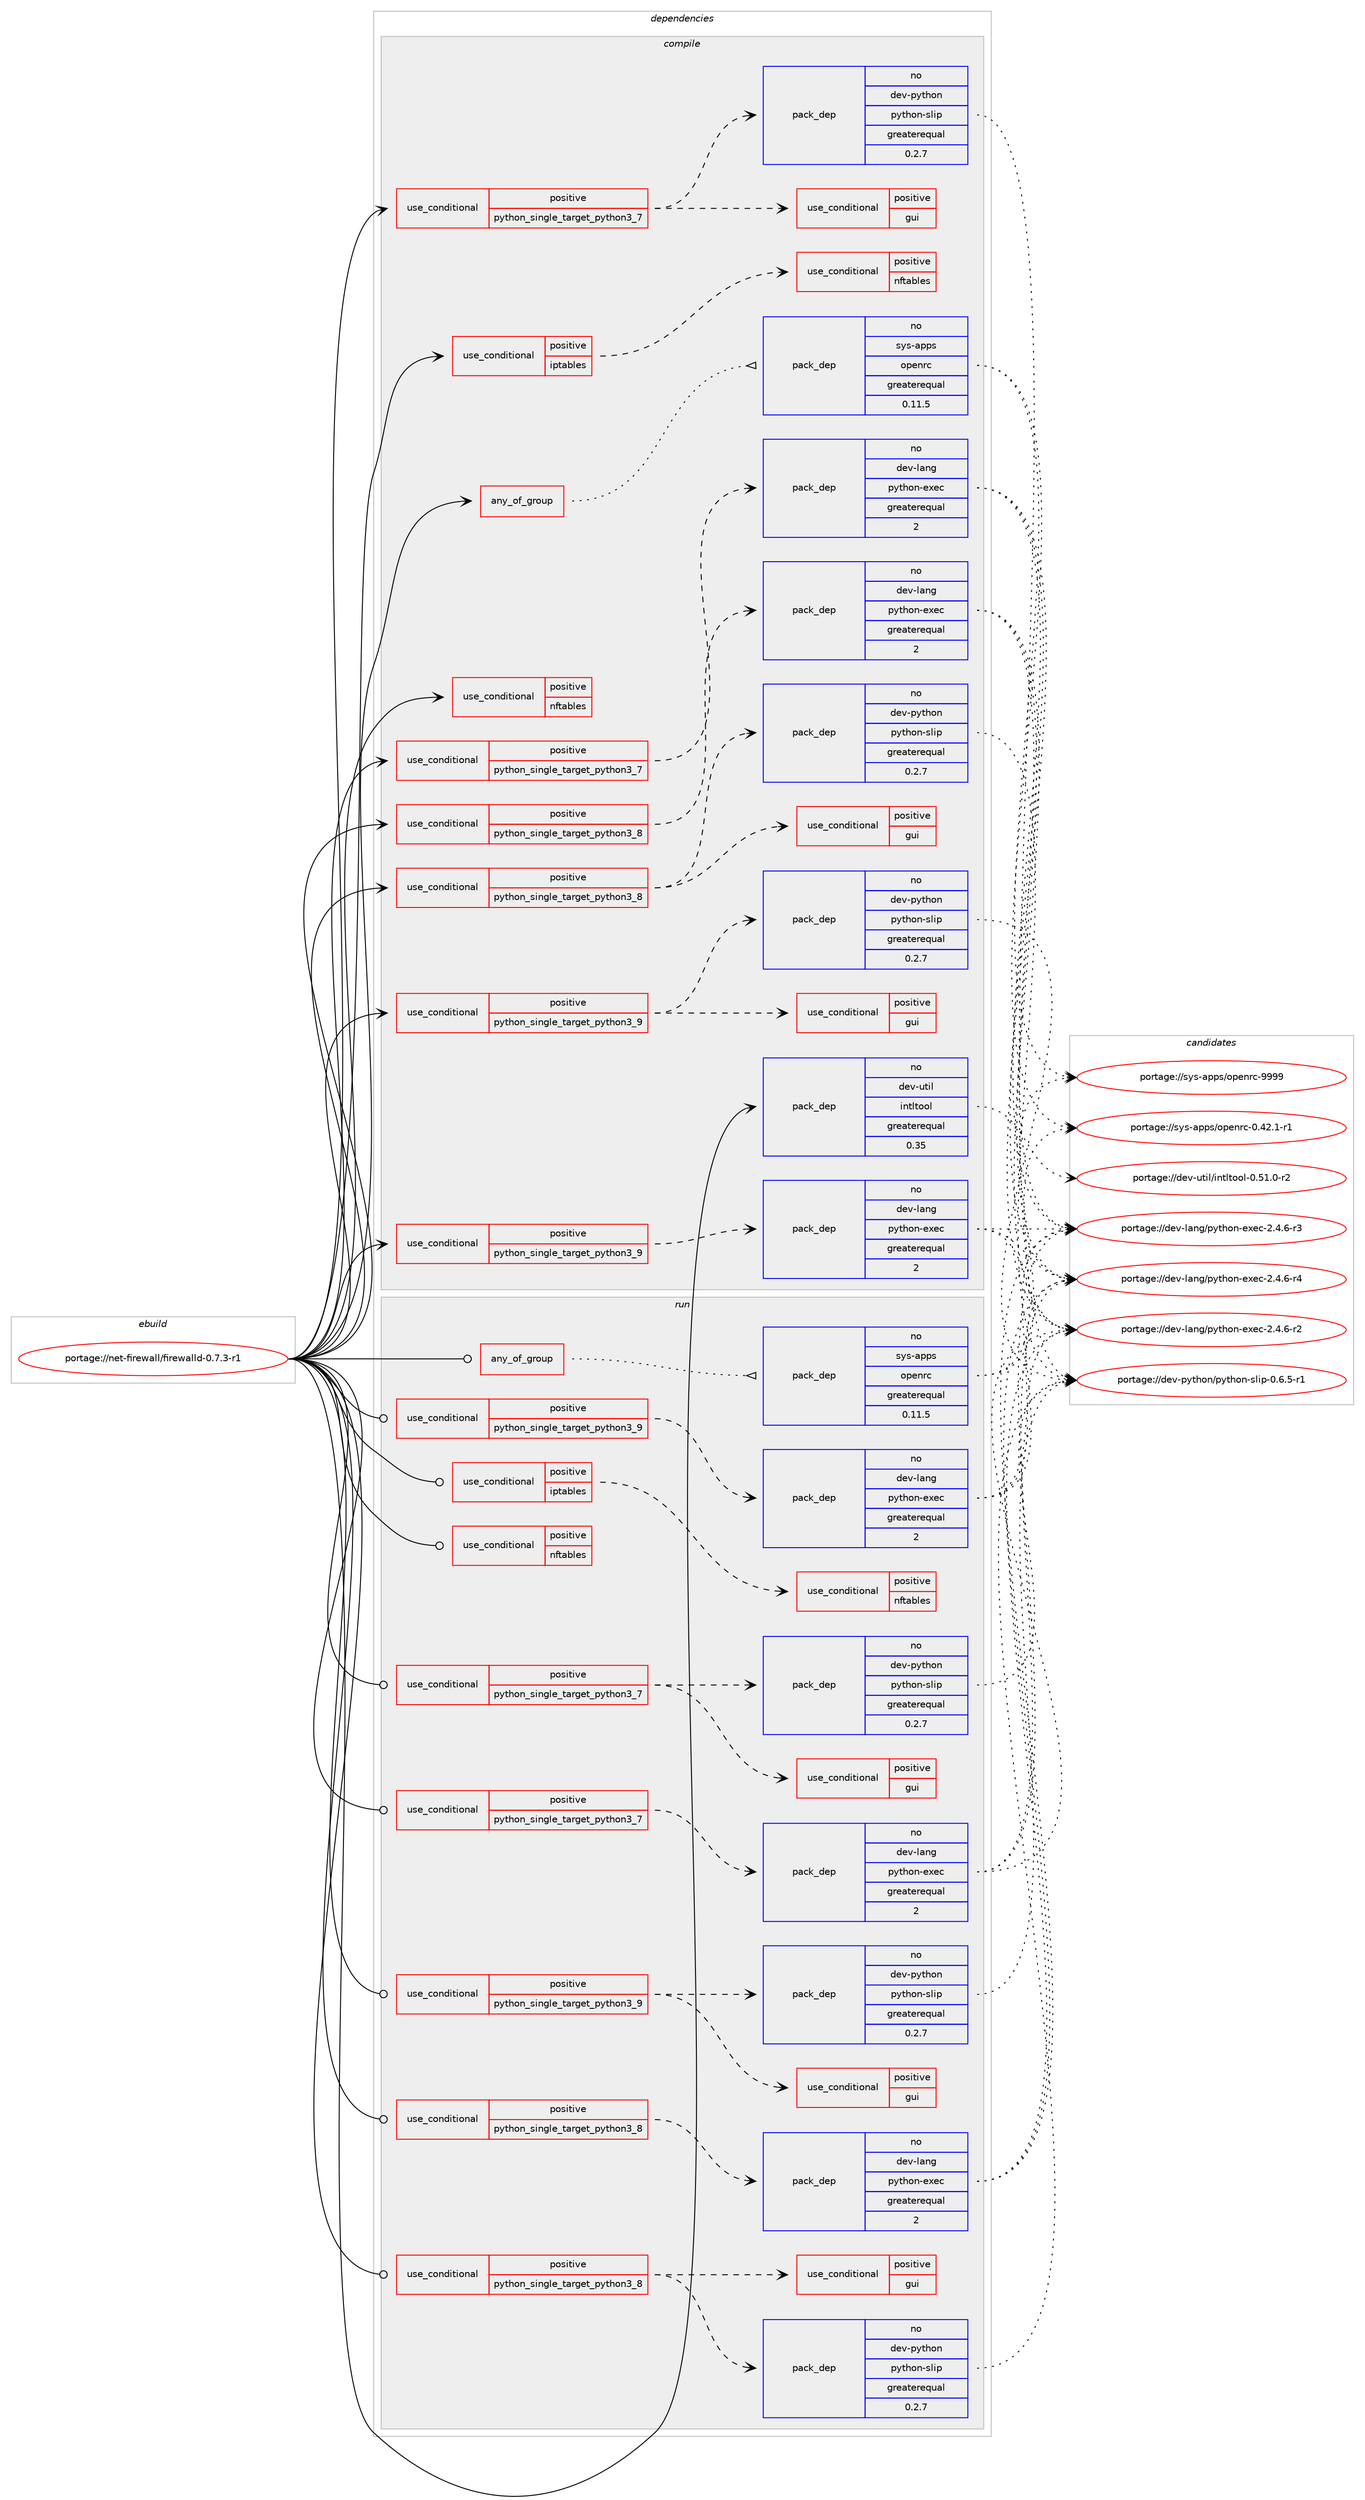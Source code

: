 digraph prolog {

# *************
# Graph options
# *************

newrank=true;
concentrate=true;
compound=true;
graph [rankdir=LR,fontname=Helvetica,fontsize=10,ranksep=1.5];#, ranksep=2.5, nodesep=0.2];
edge  [arrowhead=vee];
node  [fontname=Helvetica,fontsize=10];

# **********
# The ebuild
# **********

subgraph cluster_leftcol {
color=gray;
label=<<i>ebuild</i>>;
id [label="portage://net-firewall/firewalld-0.7.3-r1", color=red, width=4, href="../net-firewall/firewalld-0.7.3-r1.svg"];
}

# ****************
# The dependencies
# ****************

subgraph cluster_midcol {
color=gray;
label=<<i>dependencies</i>>;
subgraph cluster_compile {
fillcolor="#eeeeee";
style=filled;
label=<<i>compile</i>>;
subgraph any13 {
dependency610 [label=<<TABLE BORDER="0" CELLBORDER="1" CELLSPACING="0" CELLPADDING="4"><TR><TD CELLPADDING="10">any_of_group</TD></TR></TABLE>>, shape=none, color=red];subgraph pack145 {
dependency611 [label=<<TABLE BORDER="0" CELLBORDER="1" CELLSPACING="0" CELLPADDING="4" WIDTH="220"><TR><TD ROWSPAN="6" CELLPADDING="30">pack_dep</TD></TR><TR><TD WIDTH="110">no</TD></TR><TR><TD>sys-apps</TD></TR><TR><TD>openrc</TD></TR><TR><TD>greaterequal</TD></TR><TR><TD>0.11.5</TD></TR></TABLE>>, shape=none, color=blue];
}
dependency610:e -> dependency611:w [weight=20,style="dotted",arrowhead="oinv"];
# *** BEGIN UNKNOWN DEPENDENCY TYPE (TODO) ***
# dependency610 -> package_dependency(portage://net-firewall/firewalld-0.7.3-r1,install,no,sys-apps,systemd,none,[,,],[],[])
# *** END UNKNOWN DEPENDENCY TYPE (TODO) ***

}
id:e -> dependency610:w [weight=20,style="solid",arrowhead="vee"];
subgraph cond454 {
dependency612 [label=<<TABLE BORDER="0" CELLBORDER="1" CELLSPACING="0" CELLPADDING="4"><TR><TD ROWSPAN="3" CELLPADDING="10">use_conditional</TD></TR><TR><TD>positive</TD></TR><TR><TD>iptables</TD></TR></TABLE>>, shape=none, color=red];
# *** BEGIN UNKNOWN DEPENDENCY TYPE (TODO) ***
# dependency612 -> package_dependency(portage://net-firewall/firewalld-0.7.3-r1,install,no,net-firewall,iptables,none,[,,],[],[use(enable(ipv6),none)])
# *** END UNKNOWN DEPENDENCY TYPE (TODO) ***

# *** BEGIN UNKNOWN DEPENDENCY TYPE (TODO) ***
# dependency612 -> package_dependency(portage://net-firewall/firewalld-0.7.3-r1,install,no,net-firewall,ebtables,none,[,,],[],[])
# *** END UNKNOWN DEPENDENCY TYPE (TODO) ***

# *** BEGIN UNKNOWN DEPENDENCY TYPE (TODO) ***
# dependency612 -> package_dependency(portage://net-firewall/firewalld-0.7.3-r1,install,no,net-firewall,ipset,none,[,,],[],[])
# *** END UNKNOWN DEPENDENCY TYPE (TODO) ***

subgraph cond455 {
dependency613 [label=<<TABLE BORDER="0" CELLBORDER="1" CELLSPACING="0" CELLPADDING="4"><TR><TD ROWSPAN="3" CELLPADDING="10">use_conditional</TD></TR><TR><TD>positive</TD></TR><TR><TD>nftables</TD></TR></TABLE>>, shape=none, color=red];
# *** BEGIN UNKNOWN DEPENDENCY TYPE (TODO) ***
# dependency613 -> package_dependency(portage://net-firewall/firewalld-0.7.3-r1,install,no,net-firewall,nftables,none,[,,],[],[use(enable(xtables),positive)])
# *** END UNKNOWN DEPENDENCY TYPE (TODO) ***

}
dependency612:e -> dependency613:w [weight=20,style="dashed",arrowhead="vee"];
}
id:e -> dependency612:w [weight=20,style="solid",arrowhead="vee"];
subgraph cond456 {
dependency614 [label=<<TABLE BORDER="0" CELLBORDER="1" CELLSPACING="0" CELLPADDING="4"><TR><TD ROWSPAN="3" CELLPADDING="10">use_conditional</TD></TR><TR><TD>positive</TD></TR><TR><TD>nftables</TD></TR></TABLE>>, shape=none, color=red];
# *** BEGIN UNKNOWN DEPENDENCY TYPE (TODO) ***
# dependency614 -> package_dependency(portage://net-firewall/firewalld-0.7.3-r1,install,no,net-firewall,nftables,none,[,,],[],[])
# *** END UNKNOWN DEPENDENCY TYPE (TODO) ***

}
id:e -> dependency614:w [weight=20,style="solid",arrowhead="vee"];
subgraph cond457 {
dependency615 [label=<<TABLE BORDER="0" CELLBORDER="1" CELLSPACING="0" CELLPADDING="4"><TR><TD ROWSPAN="3" CELLPADDING="10">use_conditional</TD></TR><TR><TD>positive</TD></TR><TR><TD>python_single_target_python3_7</TD></TR></TABLE>>, shape=none, color=red];
# *** BEGIN UNKNOWN DEPENDENCY TYPE (TODO) ***
# dependency615 -> package_dependency(portage://net-firewall/firewalld-0.7.3-r1,install,no,dev-lang,python,none,[,,],[slot(3.7)],[])
# *** END UNKNOWN DEPENDENCY TYPE (TODO) ***

subgraph pack146 {
dependency616 [label=<<TABLE BORDER="0" CELLBORDER="1" CELLSPACING="0" CELLPADDING="4" WIDTH="220"><TR><TD ROWSPAN="6" CELLPADDING="30">pack_dep</TD></TR><TR><TD WIDTH="110">no</TD></TR><TR><TD>dev-lang</TD></TR><TR><TD>python-exec</TD></TR><TR><TD>greaterequal</TD></TR><TR><TD>2</TD></TR></TABLE>>, shape=none, color=blue];
}
dependency615:e -> dependency616:w [weight=20,style="dashed",arrowhead="vee"];
}
id:e -> dependency615:w [weight=20,style="solid",arrowhead="vee"];
subgraph cond458 {
dependency617 [label=<<TABLE BORDER="0" CELLBORDER="1" CELLSPACING="0" CELLPADDING="4"><TR><TD ROWSPAN="3" CELLPADDING="10">use_conditional</TD></TR><TR><TD>positive</TD></TR><TR><TD>python_single_target_python3_7</TD></TR></TABLE>>, shape=none, color=red];
# *** BEGIN UNKNOWN DEPENDENCY TYPE (TODO) ***
# dependency617 -> package_dependency(portage://net-firewall/firewalld-0.7.3-r1,install,no,dev-python,dbus-python,none,[,,],[],[use(enable(python_targets_python3_7),negative)])
# *** END UNKNOWN DEPENDENCY TYPE (TODO) ***

# *** BEGIN UNKNOWN DEPENDENCY TYPE (TODO) ***
# dependency617 -> package_dependency(portage://net-firewall/firewalld-0.7.3-r1,install,no,dev-python,decorator,none,[,,],[],[use(enable(python_targets_python3_7),negative)])
# *** END UNKNOWN DEPENDENCY TYPE (TODO) ***

subgraph pack147 {
dependency618 [label=<<TABLE BORDER="0" CELLBORDER="1" CELLSPACING="0" CELLPADDING="4" WIDTH="220"><TR><TD ROWSPAN="6" CELLPADDING="30">pack_dep</TD></TR><TR><TD WIDTH="110">no</TD></TR><TR><TD>dev-python</TD></TR><TR><TD>python-slip</TD></TR><TR><TD>greaterequal</TD></TR><TR><TD>0.2.7</TD></TR></TABLE>>, shape=none, color=blue];
}
dependency617:e -> dependency618:w [weight=20,style="dashed",arrowhead="vee"];
# *** BEGIN UNKNOWN DEPENDENCY TYPE (TODO) ***
# dependency617 -> package_dependency(portage://net-firewall/firewalld-0.7.3-r1,install,no,dev-python,pygobject,none,[,,],[slot(3)],[use(enable(python_targets_python3_7),negative)])
# *** END UNKNOWN DEPENDENCY TYPE (TODO) ***

subgraph cond459 {
dependency619 [label=<<TABLE BORDER="0" CELLBORDER="1" CELLSPACING="0" CELLPADDING="4"><TR><TD ROWSPAN="3" CELLPADDING="10">use_conditional</TD></TR><TR><TD>positive</TD></TR><TR><TD>gui</TD></TR></TABLE>>, shape=none, color=red];
# *** BEGIN UNKNOWN DEPENDENCY TYPE (TODO) ***
# dependency619 -> package_dependency(portage://net-firewall/firewalld-0.7.3-r1,install,no,x11-libs,gtk+,none,[,,],[slot(3)],[])
# *** END UNKNOWN DEPENDENCY TYPE (TODO) ***

# *** BEGIN UNKNOWN DEPENDENCY TYPE (TODO) ***
# dependency619 -> package_dependency(portage://net-firewall/firewalld-0.7.3-r1,install,no,dev-python,PyQt5,none,[,,],[],[use(enable(gui),none),use(enable(widgets),none),use(enable(python_targets_python3_7),negative)])
# *** END UNKNOWN DEPENDENCY TYPE (TODO) ***

}
dependency617:e -> dependency619:w [weight=20,style="dashed",arrowhead="vee"];
}
id:e -> dependency617:w [weight=20,style="solid",arrowhead="vee"];
subgraph cond460 {
dependency620 [label=<<TABLE BORDER="0" CELLBORDER="1" CELLSPACING="0" CELLPADDING="4"><TR><TD ROWSPAN="3" CELLPADDING="10">use_conditional</TD></TR><TR><TD>positive</TD></TR><TR><TD>python_single_target_python3_8</TD></TR></TABLE>>, shape=none, color=red];
# *** BEGIN UNKNOWN DEPENDENCY TYPE (TODO) ***
# dependency620 -> package_dependency(portage://net-firewall/firewalld-0.7.3-r1,install,no,dev-lang,python,none,[,,],[slot(3.8)],[])
# *** END UNKNOWN DEPENDENCY TYPE (TODO) ***

subgraph pack148 {
dependency621 [label=<<TABLE BORDER="0" CELLBORDER="1" CELLSPACING="0" CELLPADDING="4" WIDTH="220"><TR><TD ROWSPAN="6" CELLPADDING="30">pack_dep</TD></TR><TR><TD WIDTH="110">no</TD></TR><TR><TD>dev-lang</TD></TR><TR><TD>python-exec</TD></TR><TR><TD>greaterequal</TD></TR><TR><TD>2</TD></TR></TABLE>>, shape=none, color=blue];
}
dependency620:e -> dependency621:w [weight=20,style="dashed",arrowhead="vee"];
}
id:e -> dependency620:w [weight=20,style="solid",arrowhead="vee"];
subgraph cond461 {
dependency622 [label=<<TABLE BORDER="0" CELLBORDER="1" CELLSPACING="0" CELLPADDING="4"><TR><TD ROWSPAN="3" CELLPADDING="10">use_conditional</TD></TR><TR><TD>positive</TD></TR><TR><TD>python_single_target_python3_8</TD></TR></TABLE>>, shape=none, color=red];
# *** BEGIN UNKNOWN DEPENDENCY TYPE (TODO) ***
# dependency622 -> package_dependency(portage://net-firewall/firewalld-0.7.3-r1,install,no,dev-python,dbus-python,none,[,,],[],[use(enable(python_targets_python3_8),negative)])
# *** END UNKNOWN DEPENDENCY TYPE (TODO) ***

# *** BEGIN UNKNOWN DEPENDENCY TYPE (TODO) ***
# dependency622 -> package_dependency(portage://net-firewall/firewalld-0.7.3-r1,install,no,dev-python,decorator,none,[,,],[],[use(enable(python_targets_python3_8),negative)])
# *** END UNKNOWN DEPENDENCY TYPE (TODO) ***

subgraph pack149 {
dependency623 [label=<<TABLE BORDER="0" CELLBORDER="1" CELLSPACING="0" CELLPADDING="4" WIDTH="220"><TR><TD ROWSPAN="6" CELLPADDING="30">pack_dep</TD></TR><TR><TD WIDTH="110">no</TD></TR><TR><TD>dev-python</TD></TR><TR><TD>python-slip</TD></TR><TR><TD>greaterequal</TD></TR><TR><TD>0.2.7</TD></TR></TABLE>>, shape=none, color=blue];
}
dependency622:e -> dependency623:w [weight=20,style="dashed",arrowhead="vee"];
# *** BEGIN UNKNOWN DEPENDENCY TYPE (TODO) ***
# dependency622 -> package_dependency(portage://net-firewall/firewalld-0.7.3-r1,install,no,dev-python,pygobject,none,[,,],[slot(3)],[use(enable(python_targets_python3_8),negative)])
# *** END UNKNOWN DEPENDENCY TYPE (TODO) ***

subgraph cond462 {
dependency624 [label=<<TABLE BORDER="0" CELLBORDER="1" CELLSPACING="0" CELLPADDING="4"><TR><TD ROWSPAN="3" CELLPADDING="10">use_conditional</TD></TR><TR><TD>positive</TD></TR><TR><TD>gui</TD></TR></TABLE>>, shape=none, color=red];
# *** BEGIN UNKNOWN DEPENDENCY TYPE (TODO) ***
# dependency624 -> package_dependency(portage://net-firewall/firewalld-0.7.3-r1,install,no,x11-libs,gtk+,none,[,,],[slot(3)],[])
# *** END UNKNOWN DEPENDENCY TYPE (TODO) ***

# *** BEGIN UNKNOWN DEPENDENCY TYPE (TODO) ***
# dependency624 -> package_dependency(portage://net-firewall/firewalld-0.7.3-r1,install,no,dev-python,PyQt5,none,[,,],[],[use(enable(gui),none),use(enable(widgets),none),use(enable(python_targets_python3_8),negative)])
# *** END UNKNOWN DEPENDENCY TYPE (TODO) ***

}
dependency622:e -> dependency624:w [weight=20,style="dashed",arrowhead="vee"];
}
id:e -> dependency622:w [weight=20,style="solid",arrowhead="vee"];
subgraph cond463 {
dependency625 [label=<<TABLE BORDER="0" CELLBORDER="1" CELLSPACING="0" CELLPADDING="4"><TR><TD ROWSPAN="3" CELLPADDING="10">use_conditional</TD></TR><TR><TD>positive</TD></TR><TR><TD>python_single_target_python3_9</TD></TR></TABLE>>, shape=none, color=red];
# *** BEGIN UNKNOWN DEPENDENCY TYPE (TODO) ***
# dependency625 -> package_dependency(portage://net-firewall/firewalld-0.7.3-r1,install,no,dev-lang,python,none,[,,],[slot(3.9)],[])
# *** END UNKNOWN DEPENDENCY TYPE (TODO) ***

subgraph pack150 {
dependency626 [label=<<TABLE BORDER="0" CELLBORDER="1" CELLSPACING="0" CELLPADDING="4" WIDTH="220"><TR><TD ROWSPAN="6" CELLPADDING="30">pack_dep</TD></TR><TR><TD WIDTH="110">no</TD></TR><TR><TD>dev-lang</TD></TR><TR><TD>python-exec</TD></TR><TR><TD>greaterequal</TD></TR><TR><TD>2</TD></TR></TABLE>>, shape=none, color=blue];
}
dependency625:e -> dependency626:w [weight=20,style="dashed",arrowhead="vee"];
}
id:e -> dependency625:w [weight=20,style="solid",arrowhead="vee"];
subgraph cond464 {
dependency627 [label=<<TABLE BORDER="0" CELLBORDER="1" CELLSPACING="0" CELLPADDING="4"><TR><TD ROWSPAN="3" CELLPADDING="10">use_conditional</TD></TR><TR><TD>positive</TD></TR><TR><TD>python_single_target_python3_9</TD></TR></TABLE>>, shape=none, color=red];
# *** BEGIN UNKNOWN DEPENDENCY TYPE (TODO) ***
# dependency627 -> package_dependency(portage://net-firewall/firewalld-0.7.3-r1,install,no,dev-python,dbus-python,none,[,,],[],[use(enable(python_targets_python3_9),negative)])
# *** END UNKNOWN DEPENDENCY TYPE (TODO) ***

# *** BEGIN UNKNOWN DEPENDENCY TYPE (TODO) ***
# dependency627 -> package_dependency(portage://net-firewall/firewalld-0.7.3-r1,install,no,dev-python,decorator,none,[,,],[],[use(enable(python_targets_python3_9),negative)])
# *** END UNKNOWN DEPENDENCY TYPE (TODO) ***

subgraph pack151 {
dependency628 [label=<<TABLE BORDER="0" CELLBORDER="1" CELLSPACING="0" CELLPADDING="4" WIDTH="220"><TR><TD ROWSPAN="6" CELLPADDING="30">pack_dep</TD></TR><TR><TD WIDTH="110">no</TD></TR><TR><TD>dev-python</TD></TR><TR><TD>python-slip</TD></TR><TR><TD>greaterequal</TD></TR><TR><TD>0.2.7</TD></TR></TABLE>>, shape=none, color=blue];
}
dependency627:e -> dependency628:w [weight=20,style="dashed",arrowhead="vee"];
# *** BEGIN UNKNOWN DEPENDENCY TYPE (TODO) ***
# dependency627 -> package_dependency(portage://net-firewall/firewalld-0.7.3-r1,install,no,dev-python,pygobject,none,[,,],[slot(3)],[use(enable(python_targets_python3_9),negative)])
# *** END UNKNOWN DEPENDENCY TYPE (TODO) ***

subgraph cond465 {
dependency629 [label=<<TABLE BORDER="0" CELLBORDER="1" CELLSPACING="0" CELLPADDING="4"><TR><TD ROWSPAN="3" CELLPADDING="10">use_conditional</TD></TR><TR><TD>positive</TD></TR><TR><TD>gui</TD></TR></TABLE>>, shape=none, color=red];
# *** BEGIN UNKNOWN DEPENDENCY TYPE (TODO) ***
# dependency629 -> package_dependency(portage://net-firewall/firewalld-0.7.3-r1,install,no,x11-libs,gtk+,none,[,,],[slot(3)],[])
# *** END UNKNOWN DEPENDENCY TYPE (TODO) ***

# *** BEGIN UNKNOWN DEPENDENCY TYPE (TODO) ***
# dependency629 -> package_dependency(portage://net-firewall/firewalld-0.7.3-r1,install,no,dev-python,PyQt5,none,[,,],[],[use(enable(gui),none),use(enable(widgets),none),use(enable(python_targets_python3_9),negative)])
# *** END UNKNOWN DEPENDENCY TYPE (TODO) ***

}
dependency627:e -> dependency629:w [weight=20,style="dashed",arrowhead="vee"];
}
id:e -> dependency627:w [weight=20,style="solid",arrowhead="vee"];
# *** BEGIN UNKNOWN DEPENDENCY TYPE (TODO) ***
# id -> package_dependency(portage://net-firewall/firewalld-0.7.3-r1,install,no,dev-libs,glib,none,[,,],[slot(2)],[])
# *** END UNKNOWN DEPENDENCY TYPE (TODO) ***

subgraph pack152 {
dependency630 [label=<<TABLE BORDER="0" CELLBORDER="1" CELLSPACING="0" CELLPADDING="4" WIDTH="220"><TR><TD ROWSPAN="6" CELLPADDING="30">pack_dep</TD></TR><TR><TD WIDTH="110">no</TD></TR><TR><TD>dev-util</TD></TR><TR><TD>intltool</TD></TR><TR><TD>greaterequal</TD></TR><TR><TD>0.35</TD></TR></TABLE>>, shape=none, color=blue];
}
id:e -> dependency630:w [weight=20,style="solid",arrowhead="vee"];
# *** BEGIN UNKNOWN DEPENDENCY TYPE (TODO) ***
# id -> package_dependency(portage://net-firewall/firewalld-0.7.3-r1,install,no,sys-devel,gettext,none,[,,],[],[])
# *** END UNKNOWN DEPENDENCY TYPE (TODO) ***

# *** BEGIN UNKNOWN DEPENDENCY TYPE (TODO) ***
# id -> package_dependency(portage://net-firewall/firewalld-0.7.3-r1,install,strong,net-firewall,gshield,none,[,,],[],[])
# *** END UNKNOWN DEPENDENCY TYPE (TODO) ***

}
subgraph cluster_compileandrun {
fillcolor="#eeeeee";
style=filled;
label=<<i>compile and run</i>>;
}
subgraph cluster_run {
fillcolor="#eeeeee";
style=filled;
label=<<i>run</i>>;
subgraph any14 {
dependency631 [label=<<TABLE BORDER="0" CELLBORDER="1" CELLSPACING="0" CELLPADDING="4"><TR><TD CELLPADDING="10">any_of_group</TD></TR></TABLE>>, shape=none, color=red];subgraph pack153 {
dependency632 [label=<<TABLE BORDER="0" CELLBORDER="1" CELLSPACING="0" CELLPADDING="4" WIDTH="220"><TR><TD ROWSPAN="6" CELLPADDING="30">pack_dep</TD></TR><TR><TD WIDTH="110">no</TD></TR><TR><TD>sys-apps</TD></TR><TR><TD>openrc</TD></TR><TR><TD>greaterequal</TD></TR><TR><TD>0.11.5</TD></TR></TABLE>>, shape=none, color=blue];
}
dependency631:e -> dependency632:w [weight=20,style="dotted",arrowhead="oinv"];
# *** BEGIN UNKNOWN DEPENDENCY TYPE (TODO) ***
# dependency631 -> package_dependency(portage://net-firewall/firewalld-0.7.3-r1,run,no,sys-apps,systemd,none,[,,],[],[])
# *** END UNKNOWN DEPENDENCY TYPE (TODO) ***

}
id:e -> dependency631:w [weight=20,style="solid",arrowhead="odot"];
subgraph cond466 {
dependency633 [label=<<TABLE BORDER="0" CELLBORDER="1" CELLSPACING="0" CELLPADDING="4"><TR><TD ROWSPAN="3" CELLPADDING="10">use_conditional</TD></TR><TR><TD>positive</TD></TR><TR><TD>iptables</TD></TR></TABLE>>, shape=none, color=red];
# *** BEGIN UNKNOWN DEPENDENCY TYPE (TODO) ***
# dependency633 -> package_dependency(portage://net-firewall/firewalld-0.7.3-r1,run,no,net-firewall,iptables,none,[,,],[],[use(enable(ipv6),none)])
# *** END UNKNOWN DEPENDENCY TYPE (TODO) ***

# *** BEGIN UNKNOWN DEPENDENCY TYPE (TODO) ***
# dependency633 -> package_dependency(portage://net-firewall/firewalld-0.7.3-r1,run,no,net-firewall,ebtables,none,[,,],[],[])
# *** END UNKNOWN DEPENDENCY TYPE (TODO) ***

# *** BEGIN UNKNOWN DEPENDENCY TYPE (TODO) ***
# dependency633 -> package_dependency(portage://net-firewall/firewalld-0.7.3-r1,run,no,net-firewall,ipset,none,[,,],[],[])
# *** END UNKNOWN DEPENDENCY TYPE (TODO) ***

subgraph cond467 {
dependency634 [label=<<TABLE BORDER="0" CELLBORDER="1" CELLSPACING="0" CELLPADDING="4"><TR><TD ROWSPAN="3" CELLPADDING="10">use_conditional</TD></TR><TR><TD>positive</TD></TR><TR><TD>nftables</TD></TR></TABLE>>, shape=none, color=red];
# *** BEGIN UNKNOWN DEPENDENCY TYPE (TODO) ***
# dependency634 -> package_dependency(portage://net-firewall/firewalld-0.7.3-r1,run,no,net-firewall,nftables,none,[,,],[],[use(enable(xtables),positive)])
# *** END UNKNOWN DEPENDENCY TYPE (TODO) ***

}
dependency633:e -> dependency634:w [weight=20,style="dashed",arrowhead="vee"];
}
id:e -> dependency633:w [weight=20,style="solid",arrowhead="odot"];
subgraph cond468 {
dependency635 [label=<<TABLE BORDER="0" CELLBORDER="1" CELLSPACING="0" CELLPADDING="4"><TR><TD ROWSPAN="3" CELLPADDING="10">use_conditional</TD></TR><TR><TD>positive</TD></TR><TR><TD>nftables</TD></TR></TABLE>>, shape=none, color=red];
# *** BEGIN UNKNOWN DEPENDENCY TYPE (TODO) ***
# dependency635 -> package_dependency(portage://net-firewall/firewalld-0.7.3-r1,run,no,net-firewall,nftables,none,[,,],[],[])
# *** END UNKNOWN DEPENDENCY TYPE (TODO) ***

}
id:e -> dependency635:w [weight=20,style="solid",arrowhead="odot"];
subgraph cond469 {
dependency636 [label=<<TABLE BORDER="0" CELLBORDER="1" CELLSPACING="0" CELLPADDING="4"><TR><TD ROWSPAN="3" CELLPADDING="10">use_conditional</TD></TR><TR><TD>positive</TD></TR><TR><TD>python_single_target_python3_7</TD></TR></TABLE>>, shape=none, color=red];
# *** BEGIN UNKNOWN DEPENDENCY TYPE (TODO) ***
# dependency636 -> package_dependency(portage://net-firewall/firewalld-0.7.3-r1,run,no,dev-lang,python,none,[,,],[slot(3.7)],[])
# *** END UNKNOWN DEPENDENCY TYPE (TODO) ***

subgraph pack154 {
dependency637 [label=<<TABLE BORDER="0" CELLBORDER="1" CELLSPACING="0" CELLPADDING="4" WIDTH="220"><TR><TD ROWSPAN="6" CELLPADDING="30">pack_dep</TD></TR><TR><TD WIDTH="110">no</TD></TR><TR><TD>dev-lang</TD></TR><TR><TD>python-exec</TD></TR><TR><TD>greaterequal</TD></TR><TR><TD>2</TD></TR></TABLE>>, shape=none, color=blue];
}
dependency636:e -> dependency637:w [weight=20,style="dashed",arrowhead="vee"];
}
id:e -> dependency636:w [weight=20,style="solid",arrowhead="odot"];
subgraph cond470 {
dependency638 [label=<<TABLE BORDER="0" CELLBORDER="1" CELLSPACING="0" CELLPADDING="4"><TR><TD ROWSPAN="3" CELLPADDING="10">use_conditional</TD></TR><TR><TD>positive</TD></TR><TR><TD>python_single_target_python3_7</TD></TR></TABLE>>, shape=none, color=red];
# *** BEGIN UNKNOWN DEPENDENCY TYPE (TODO) ***
# dependency638 -> package_dependency(portage://net-firewall/firewalld-0.7.3-r1,run,no,dev-python,dbus-python,none,[,,],[],[use(enable(python_targets_python3_7),negative)])
# *** END UNKNOWN DEPENDENCY TYPE (TODO) ***

# *** BEGIN UNKNOWN DEPENDENCY TYPE (TODO) ***
# dependency638 -> package_dependency(portage://net-firewall/firewalld-0.7.3-r1,run,no,dev-python,decorator,none,[,,],[],[use(enable(python_targets_python3_7),negative)])
# *** END UNKNOWN DEPENDENCY TYPE (TODO) ***

subgraph pack155 {
dependency639 [label=<<TABLE BORDER="0" CELLBORDER="1" CELLSPACING="0" CELLPADDING="4" WIDTH="220"><TR><TD ROWSPAN="6" CELLPADDING="30">pack_dep</TD></TR><TR><TD WIDTH="110">no</TD></TR><TR><TD>dev-python</TD></TR><TR><TD>python-slip</TD></TR><TR><TD>greaterequal</TD></TR><TR><TD>0.2.7</TD></TR></TABLE>>, shape=none, color=blue];
}
dependency638:e -> dependency639:w [weight=20,style="dashed",arrowhead="vee"];
# *** BEGIN UNKNOWN DEPENDENCY TYPE (TODO) ***
# dependency638 -> package_dependency(portage://net-firewall/firewalld-0.7.3-r1,run,no,dev-python,pygobject,none,[,,],[slot(3)],[use(enable(python_targets_python3_7),negative)])
# *** END UNKNOWN DEPENDENCY TYPE (TODO) ***

subgraph cond471 {
dependency640 [label=<<TABLE BORDER="0" CELLBORDER="1" CELLSPACING="0" CELLPADDING="4"><TR><TD ROWSPAN="3" CELLPADDING="10">use_conditional</TD></TR><TR><TD>positive</TD></TR><TR><TD>gui</TD></TR></TABLE>>, shape=none, color=red];
# *** BEGIN UNKNOWN DEPENDENCY TYPE (TODO) ***
# dependency640 -> package_dependency(portage://net-firewall/firewalld-0.7.3-r1,run,no,x11-libs,gtk+,none,[,,],[slot(3)],[])
# *** END UNKNOWN DEPENDENCY TYPE (TODO) ***

# *** BEGIN UNKNOWN DEPENDENCY TYPE (TODO) ***
# dependency640 -> package_dependency(portage://net-firewall/firewalld-0.7.3-r1,run,no,dev-python,PyQt5,none,[,,],[],[use(enable(gui),none),use(enable(widgets),none),use(enable(python_targets_python3_7),negative)])
# *** END UNKNOWN DEPENDENCY TYPE (TODO) ***

}
dependency638:e -> dependency640:w [weight=20,style="dashed",arrowhead="vee"];
}
id:e -> dependency638:w [weight=20,style="solid",arrowhead="odot"];
subgraph cond472 {
dependency641 [label=<<TABLE BORDER="0" CELLBORDER="1" CELLSPACING="0" CELLPADDING="4"><TR><TD ROWSPAN="3" CELLPADDING="10">use_conditional</TD></TR><TR><TD>positive</TD></TR><TR><TD>python_single_target_python3_8</TD></TR></TABLE>>, shape=none, color=red];
# *** BEGIN UNKNOWN DEPENDENCY TYPE (TODO) ***
# dependency641 -> package_dependency(portage://net-firewall/firewalld-0.7.3-r1,run,no,dev-lang,python,none,[,,],[slot(3.8)],[])
# *** END UNKNOWN DEPENDENCY TYPE (TODO) ***

subgraph pack156 {
dependency642 [label=<<TABLE BORDER="0" CELLBORDER="1" CELLSPACING="0" CELLPADDING="4" WIDTH="220"><TR><TD ROWSPAN="6" CELLPADDING="30">pack_dep</TD></TR><TR><TD WIDTH="110">no</TD></TR><TR><TD>dev-lang</TD></TR><TR><TD>python-exec</TD></TR><TR><TD>greaterequal</TD></TR><TR><TD>2</TD></TR></TABLE>>, shape=none, color=blue];
}
dependency641:e -> dependency642:w [weight=20,style="dashed",arrowhead="vee"];
}
id:e -> dependency641:w [weight=20,style="solid",arrowhead="odot"];
subgraph cond473 {
dependency643 [label=<<TABLE BORDER="0" CELLBORDER="1" CELLSPACING="0" CELLPADDING="4"><TR><TD ROWSPAN="3" CELLPADDING="10">use_conditional</TD></TR><TR><TD>positive</TD></TR><TR><TD>python_single_target_python3_8</TD></TR></TABLE>>, shape=none, color=red];
# *** BEGIN UNKNOWN DEPENDENCY TYPE (TODO) ***
# dependency643 -> package_dependency(portage://net-firewall/firewalld-0.7.3-r1,run,no,dev-python,dbus-python,none,[,,],[],[use(enable(python_targets_python3_8),negative)])
# *** END UNKNOWN DEPENDENCY TYPE (TODO) ***

# *** BEGIN UNKNOWN DEPENDENCY TYPE (TODO) ***
# dependency643 -> package_dependency(portage://net-firewall/firewalld-0.7.3-r1,run,no,dev-python,decorator,none,[,,],[],[use(enable(python_targets_python3_8),negative)])
# *** END UNKNOWN DEPENDENCY TYPE (TODO) ***

subgraph pack157 {
dependency644 [label=<<TABLE BORDER="0" CELLBORDER="1" CELLSPACING="0" CELLPADDING="4" WIDTH="220"><TR><TD ROWSPAN="6" CELLPADDING="30">pack_dep</TD></TR><TR><TD WIDTH="110">no</TD></TR><TR><TD>dev-python</TD></TR><TR><TD>python-slip</TD></TR><TR><TD>greaterequal</TD></TR><TR><TD>0.2.7</TD></TR></TABLE>>, shape=none, color=blue];
}
dependency643:e -> dependency644:w [weight=20,style="dashed",arrowhead="vee"];
# *** BEGIN UNKNOWN DEPENDENCY TYPE (TODO) ***
# dependency643 -> package_dependency(portage://net-firewall/firewalld-0.7.3-r1,run,no,dev-python,pygobject,none,[,,],[slot(3)],[use(enable(python_targets_python3_8),negative)])
# *** END UNKNOWN DEPENDENCY TYPE (TODO) ***

subgraph cond474 {
dependency645 [label=<<TABLE BORDER="0" CELLBORDER="1" CELLSPACING="0" CELLPADDING="4"><TR><TD ROWSPAN="3" CELLPADDING="10">use_conditional</TD></TR><TR><TD>positive</TD></TR><TR><TD>gui</TD></TR></TABLE>>, shape=none, color=red];
# *** BEGIN UNKNOWN DEPENDENCY TYPE (TODO) ***
# dependency645 -> package_dependency(portage://net-firewall/firewalld-0.7.3-r1,run,no,x11-libs,gtk+,none,[,,],[slot(3)],[])
# *** END UNKNOWN DEPENDENCY TYPE (TODO) ***

# *** BEGIN UNKNOWN DEPENDENCY TYPE (TODO) ***
# dependency645 -> package_dependency(portage://net-firewall/firewalld-0.7.3-r1,run,no,dev-python,PyQt5,none,[,,],[],[use(enable(gui),none),use(enable(widgets),none),use(enable(python_targets_python3_8),negative)])
# *** END UNKNOWN DEPENDENCY TYPE (TODO) ***

}
dependency643:e -> dependency645:w [weight=20,style="dashed",arrowhead="vee"];
}
id:e -> dependency643:w [weight=20,style="solid",arrowhead="odot"];
subgraph cond475 {
dependency646 [label=<<TABLE BORDER="0" CELLBORDER="1" CELLSPACING="0" CELLPADDING="4"><TR><TD ROWSPAN="3" CELLPADDING="10">use_conditional</TD></TR><TR><TD>positive</TD></TR><TR><TD>python_single_target_python3_9</TD></TR></TABLE>>, shape=none, color=red];
# *** BEGIN UNKNOWN DEPENDENCY TYPE (TODO) ***
# dependency646 -> package_dependency(portage://net-firewall/firewalld-0.7.3-r1,run,no,dev-lang,python,none,[,,],[slot(3.9)],[])
# *** END UNKNOWN DEPENDENCY TYPE (TODO) ***

subgraph pack158 {
dependency647 [label=<<TABLE BORDER="0" CELLBORDER="1" CELLSPACING="0" CELLPADDING="4" WIDTH="220"><TR><TD ROWSPAN="6" CELLPADDING="30">pack_dep</TD></TR><TR><TD WIDTH="110">no</TD></TR><TR><TD>dev-lang</TD></TR><TR><TD>python-exec</TD></TR><TR><TD>greaterequal</TD></TR><TR><TD>2</TD></TR></TABLE>>, shape=none, color=blue];
}
dependency646:e -> dependency647:w [weight=20,style="dashed",arrowhead="vee"];
}
id:e -> dependency646:w [weight=20,style="solid",arrowhead="odot"];
subgraph cond476 {
dependency648 [label=<<TABLE BORDER="0" CELLBORDER="1" CELLSPACING="0" CELLPADDING="4"><TR><TD ROWSPAN="3" CELLPADDING="10">use_conditional</TD></TR><TR><TD>positive</TD></TR><TR><TD>python_single_target_python3_9</TD></TR></TABLE>>, shape=none, color=red];
# *** BEGIN UNKNOWN DEPENDENCY TYPE (TODO) ***
# dependency648 -> package_dependency(portage://net-firewall/firewalld-0.7.3-r1,run,no,dev-python,dbus-python,none,[,,],[],[use(enable(python_targets_python3_9),negative)])
# *** END UNKNOWN DEPENDENCY TYPE (TODO) ***

# *** BEGIN UNKNOWN DEPENDENCY TYPE (TODO) ***
# dependency648 -> package_dependency(portage://net-firewall/firewalld-0.7.3-r1,run,no,dev-python,decorator,none,[,,],[],[use(enable(python_targets_python3_9),negative)])
# *** END UNKNOWN DEPENDENCY TYPE (TODO) ***

subgraph pack159 {
dependency649 [label=<<TABLE BORDER="0" CELLBORDER="1" CELLSPACING="0" CELLPADDING="4" WIDTH="220"><TR><TD ROWSPAN="6" CELLPADDING="30">pack_dep</TD></TR><TR><TD WIDTH="110">no</TD></TR><TR><TD>dev-python</TD></TR><TR><TD>python-slip</TD></TR><TR><TD>greaterequal</TD></TR><TR><TD>0.2.7</TD></TR></TABLE>>, shape=none, color=blue];
}
dependency648:e -> dependency649:w [weight=20,style="dashed",arrowhead="vee"];
# *** BEGIN UNKNOWN DEPENDENCY TYPE (TODO) ***
# dependency648 -> package_dependency(portage://net-firewall/firewalld-0.7.3-r1,run,no,dev-python,pygobject,none,[,,],[slot(3)],[use(enable(python_targets_python3_9),negative)])
# *** END UNKNOWN DEPENDENCY TYPE (TODO) ***

subgraph cond477 {
dependency650 [label=<<TABLE BORDER="0" CELLBORDER="1" CELLSPACING="0" CELLPADDING="4"><TR><TD ROWSPAN="3" CELLPADDING="10">use_conditional</TD></TR><TR><TD>positive</TD></TR><TR><TD>gui</TD></TR></TABLE>>, shape=none, color=red];
# *** BEGIN UNKNOWN DEPENDENCY TYPE (TODO) ***
# dependency650 -> package_dependency(portage://net-firewall/firewalld-0.7.3-r1,run,no,x11-libs,gtk+,none,[,,],[slot(3)],[])
# *** END UNKNOWN DEPENDENCY TYPE (TODO) ***

# *** BEGIN UNKNOWN DEPENDENCY TYPE (TODO) ***
# dependency650 -> package_dependency(portage://net-firewall/firewalld-0.7.3-r1,run,no,dev-python,PyQt5,none,[,,],[],[use(enable(gui),none),use(enable(widgets),none),use(enable(python_targets_python3_9),negative)])
# *** END UNKNOWN DEPENDENCY TYPE (TODO) ***

}
dependency648:e -> dependency650:w [weight=20,style="dashed",arrowhead="vee"];
}
id:e -> dependency648:w [weight=20,style="solid",arrowhead="odot"];
# *** BEGIN UNKNOWN DEPENDENCY TYPE (TODO) ***
# id -> package_dependency(portage://net-firewall/firewalld-0.7.3-r1,run,strong,net-firewall,gshield,none,[,,],[],[])
# *** END UNKNOWN DEPENDENCY TYPE (TODO) ***

}
}

# **************
# The candidates
# **************

subgraph cluster_choices {
rank=same;
color=gray;
label=<<i>candidates</i>>;

subgraph choice145 {
color=black;
nodesep=1;
choice11512111545971121121154711111210111011499454846525046494511449 [label="portage://sys-apps/openrc-0.42.1-r1", color=red, width=4,href="../sys-apps/openrc-0.42.1-r1.svg"];
choice115121115459711211211547111112101110114994557575757 [label="portage://sys-apps/openrc-9999", color=red, width=4,href="../sys-apps/openrc-9999.svg"];
dependency611:e -> choice11512111545971121121154711111210111011499454846525046494511449:w [style=dotted,weight="100"];
dependency611:e -> choice115121115459711211211547111112101110114994557575757:w [style=dotted,weight="100"];
}
subgraph choice146 {
color=black;
nodesep=1;
choice10010111845108971101034711212111610411111045101120101994550465246544511450 [label="portage://dev-lang/python-exec-2.4.6-r2", color=red, width=4,href="../dev-lang/python-exec-2.4.6-r2.svg"];
choice10010111845108971101034711212111610411111045101120101994550465246544511451 [label="portage://dev-lang/python-exec-2.4.6-r3", color=red, width=4,href="../dev-lang/python-exec-2.4.6-r3.svg"];
choice10010111845108971101034711212111610411111045101120101994550465246544511452 [label="portage://dev-lang/python-exec-2.4.6-r4", color=red, width=4,href="../dev-lang/python-exec-2.4.6-r4.svg"];
dependency616:e -> choice10010111845108971101034711212111610411111045101120101994550465246544511450:w [style=dotted,weight="100"];
dependency616:e -> choice10010111845108971101034711212111610411111045101120101994550465246544511451:w [style=dotted,weight="100"];
dependency616:e -> choice10010111845108971101034711212111610411111045101120101994550465246544511452:w [style=dotted,weight="100"];
}
subgraph choice147 {
color=black;
nodesep=1;
choice1001011184511212111610411111047112121116104111110451151081051124548465446534511449 [label="portage://dev-python/python-slip-0.6.5-r1", color=red, width=4,href="../dev-python/python-slip-0.6.5-r1.svg"];
dependency618:e -> choice1001011184511212111610411111047112121116104111110451151081051124548465446534511449:w [style=dotted,weight="100"];
}
subgraph choice148 {
color=black;
nodesep=1;
choice10010111845108971101034711212111610411111045101120101994550465246544511450 [label="portage://dev-lang/python-exec-2.4.6-r2", color=red, width=4,href="../dev-lang/python-exec-2.4.6-r2.svg"];
choice10010111845108971101034711212111610411111045101120101994550465246544511451 [label="portage://dev-lang/python-exec-2.4.6-r3", color=red, width=4,href="../dev-lang/python-exec-2.4.6-r3.svg"];
choice10010111845108971101034711212111610411111045101120101994550465246544511452 [label="portage://dev-lang/python-exec-2.4.6-r4", color=red, width=4,href="../dev-lang/python-exec-2.4.6-r4.svg"];
dependency621:e -> choice10010111845108971101034711212111610411111045101120101994550465246544511450:w [style=dotted,weight="100"];
dependency621:e -> choice10010111845108971101034711212111610411111045101120101994550465246544511451:w [style=dotted,weight="100"];
dependency621:e -> choice10010111845108971101034711212111610411111045101120101994550465246544511452:w [style=dotted,weight="100"];
}
subgraph choice149 {
color=black;
nodesep=1;
choice1001011184511212111610411111047112121116104111110451151081051124548465446534511449 [label="portage://dev-python/python-slip-0.6.5-r1", color=red, width=4,href="../dev-python/python-slip-0.6.5-r1.svg"];
dependency623:e -> choice1001011184511212111610411111047112121116104111110451151081051124548465446534511449:w [style=dotted,weight="100"];
}
subgraph choice150 {
color=black;
nodesep=1;
choice10010111845108971101034711212111610411111045101120101994550465246544511450 [label="portage://dev-lang/python-exec-2.4.6-r2", color=red, width=4,href="../dev-lang/python-exec-2.4.6-r2.svg"];
choice10010111845108971101034711212111610411111045101120101994550465246544511451 [label="portage://dev-lang/python-exec-2.4.6-r3", color=red, width=4,href="../dev-lang/python-exec-2.4.6-r3.svg"];
choice10010111845108971101034711212111610411111045101120101994550465246544511452 [label="portage://dev-lang/python-exec-2.4.6-r4", color=red, width=4,href="../dev-lang/python-exec-2.4.6-r4.svg"];
dependency626:e -> choice10010111845108971101034711212111610411111045101120101994550465246544511450:w [style=dotted,weight="100"];
dependency626:e -> choice10010111845108971101034711212111610411111045101120101994550465246544511451:w [style=dotted,weight="100"];
dependency626:e -> choice10010111845108971101034711212111610411111045101120101994550465246544511452:w [style=dotted,weight="100"];
}
subgraph choice151 {
color=black;
nodesep=1;
choice1001011184511212111610411111047112121116104111110451151081051124548465446534511449 [label="portage://dev-python/python-slip-0.6.5-r1", color=red, width=4,href="../dev-python/python-slip-0.6.5-r1.svg"];
dependency628:e -> choice1001011184511212111610411111047112121116104111110451151081051124548465446534511449:w [style=dotted,weight="100"];
}
subgraph choice152 {
color=black;
nodesep=1;
choice1001011184511711610510847105110116108116111111108454846534946484511450 [label="portage://dev-util/intltool-0.51.0-r2", color=red, width=4,href="../dev-util/intltool-0.51.0-r2.svg"];
dependency630:e -> choice1001011184511711610510847105110116108116111111108454846534946484511450:w [style=dotted,weight="100"];
}
subgraph choice153 {
color=black;
nodesep=1;
choice11512111545971121121154711111210111011499454846525046494511449 [label="portage://sys-apps/openrc-0.42.1-r1", color=red, width=4,href="../sys-apps/openrc-0.42.1-r1.svg"];
choice115121115459711211211547111112101110114994557575757 [label="portage://sys-apps/openrc-9999", color=red, width=4,href="../sys-apps/openrc-9999.svg"];
dependency632:e -> choice11512111545971121121154711111210111011499454846525046494511449:w [style=dotted,weight="100"];
dependency632:e -> choice115121115459711211211547111112101110114994557575757:w [style=dotted,weight="100"];
}
subgraph choice154 {
color=black;
nodesep=1;
choice10010111845108971101034711212111610411111045101120101994550465246544511450 [label="portage://dev-lang/python-exec-2.4.6-r2", color=red, width=4,href="../dev-lang/python-exec-2.4.6-r2.svg"];
choice10010111845108971101034711212111610411111045101120101994550465246544511451 [label="portage://dev-lang/python-exec-2.4.6-r3", color=red, width=4,href="../dev-lang/python-exec-2.4.6-r3.svg"];
choice10010111845108971101034711212111610411111045101120101994550465246544511452 [label="portage://dev-lang/python-exec-2.4.6-r4", color=red, width=4,href="../dev-lang/python-exec-2.4.6-r4.svg"];
dependency637:e -> choice10010111845108971101034711212111610411111045101120101994550465246544511450:w [style=dotted,weight="100"];
dependency637:e -> choice10010111845108971101034711212111610411111045101120101994550465246544511451:w [style=dotted,weight="100"];
dependency637:e -> choice10010111845108971101034711212111610411111045101120101994550465246544511452:w [style=dotted,weight="100"];
}
subgraph choice155 {
color=black;
nodesep=1;
choice1001011184511212111610411111047112121116104111110451151081051124548465446534511449 [label="portage://dev-python/python-slip-0.6.5-r1", color=red, width=4,href="../dev-python/python-slip-0.6.5-r1.svg"];
dependency639:e -> choice1001011184511212111610411111047112121116104111110451151081051124548465446534511449:w [style=dotted,weight="100"];
}
subgraph choice156 {
color=black;
nodesep=1;
choice10010111845108971101034711212111610411111045101120101994550465246544511450 [label="portage://dev-lang/python-exec-2.4.6-r2", color=red, width=4,href="../dev-lang/python-exec-2.4.6-r2.svg"];
choice10010111845108971101034711212111610411111045101120101994550465246544511451 [label="portage://dev-lang/python-exec-2.4.6-r3", color=red, width=4,href="../dev-lang/python-exec-2.4.6-r3.svg"];
choice10010111845108971101034711212111610411111045101120101994550465246544511452 [label="portage://dev-lang/python-exec-2.4.6-r4", color=red, width=4,href="../dev-lang/python-exec-2.4.6-r4.svg"];
dependency642:e -> choice10010111845108971101034711212111610411111045101120101994550465246544511450:w [style=dotted,weight="100"];
dependency642:e -> choice10010111845108971101034711212111610411111045101120101994550465246544511451:w [style=dotted,weight="100"];
dependency642:e -> choice10010111845108971101034711212111610411111045101120101994550465246544511452:w [style=dotted,weight="100"];
}
subgraph choice157 {
color=black;
nodesep=1;
choice1001011184511212111610411111047112121116104111110451151081051124548465446534511449 [label="portage://dev-python/python-slip-0.6.5-r1", color=red, width=4,href="../dev-python/python-slip-0.6.5-r1.svg"];
dependency644:e -> choice1001011184511212111610411111047112121116104111110451151081051124548465446534511449:w [style=dotted,weight="100"];
}
subgraph choice158 {
color=black;
nodesep=1;
choice10010111845108971101034711212111610411111045101120101994550465246544511450 [label="portage://dev-lang/python-exec-2.4.6-r2", color=red, width=4,href="../dev-lang/python-exec-2.4.6-r2.svg"];
choice10010111845108971101034711212111610411111045101120101994550465246544511451 [label="portage://dev-lang/python-exec-2.4.6-r3", color=red, width=4,href="../dev-lang/python-exec-2.4.6-r3.svg"];
choice10010111845108971101034711212111610411111045101120101994550465246544511452 [label="portage://dev-lang/python-exec-2.4.6-r4", color=red, width=4,href="../dev-lang/python-exec-2.4.6-r4.svg"];
dependency647:e -> choice10010111845108971101034711212111610411111045101120101994550465246544511450:w [style=dotted,weight="100"];
dependency647:e -> choice10010111845108971101034711212111610411111045101120101994550465246544511451:w [style=dotted,weight="100"];
dependency647:e -> choice10010111845108971101034711212111610411111045101120101994550465246544511452:w [style=dotted,weight="100"];
}
subgraph choice159 {
color=black;
nodesep=1;
choice1001011184511212111610411111047112121116104111110451151081051124548465446534511449 [label="portage://dev-python/python-slip-0.6.5-r1", color=red, width=4,href="../dev-python/python-slip-0.6.5-r1.svg"];
dependency649:e -> choice1001011184511212111610411111047112121116104111110451151081051124548465446534511449:w [style=dotted,weight="100"];
}
}

}
